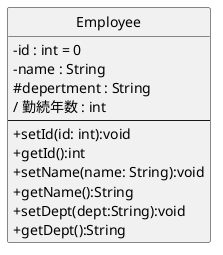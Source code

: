 @startuml
skinparam classAttributeIconSize 0
' class A <<stereotype>>{}
' class B {
'     - 属性1:int 
'     - 属性2:String
' }
' class C {
'     ---
'     + 操作1():void
'     + 操作2():String
' }
' class D {
'     - 属性1:int
'     - 属性2:String
'     ---
'     + 操作1():void
'     + 操作2():String
' }
 class Employee {
    - id : int = 0
    - name : String
    #depertment : String
    / 勤続年数 : int
    ---
    +setId(id: int):void
    +getId():int
    +setName(name: String):void
    +getName():String
    +setDept(dept:String):void
    +getDept():String
 }
hide Employee circle
@enduml